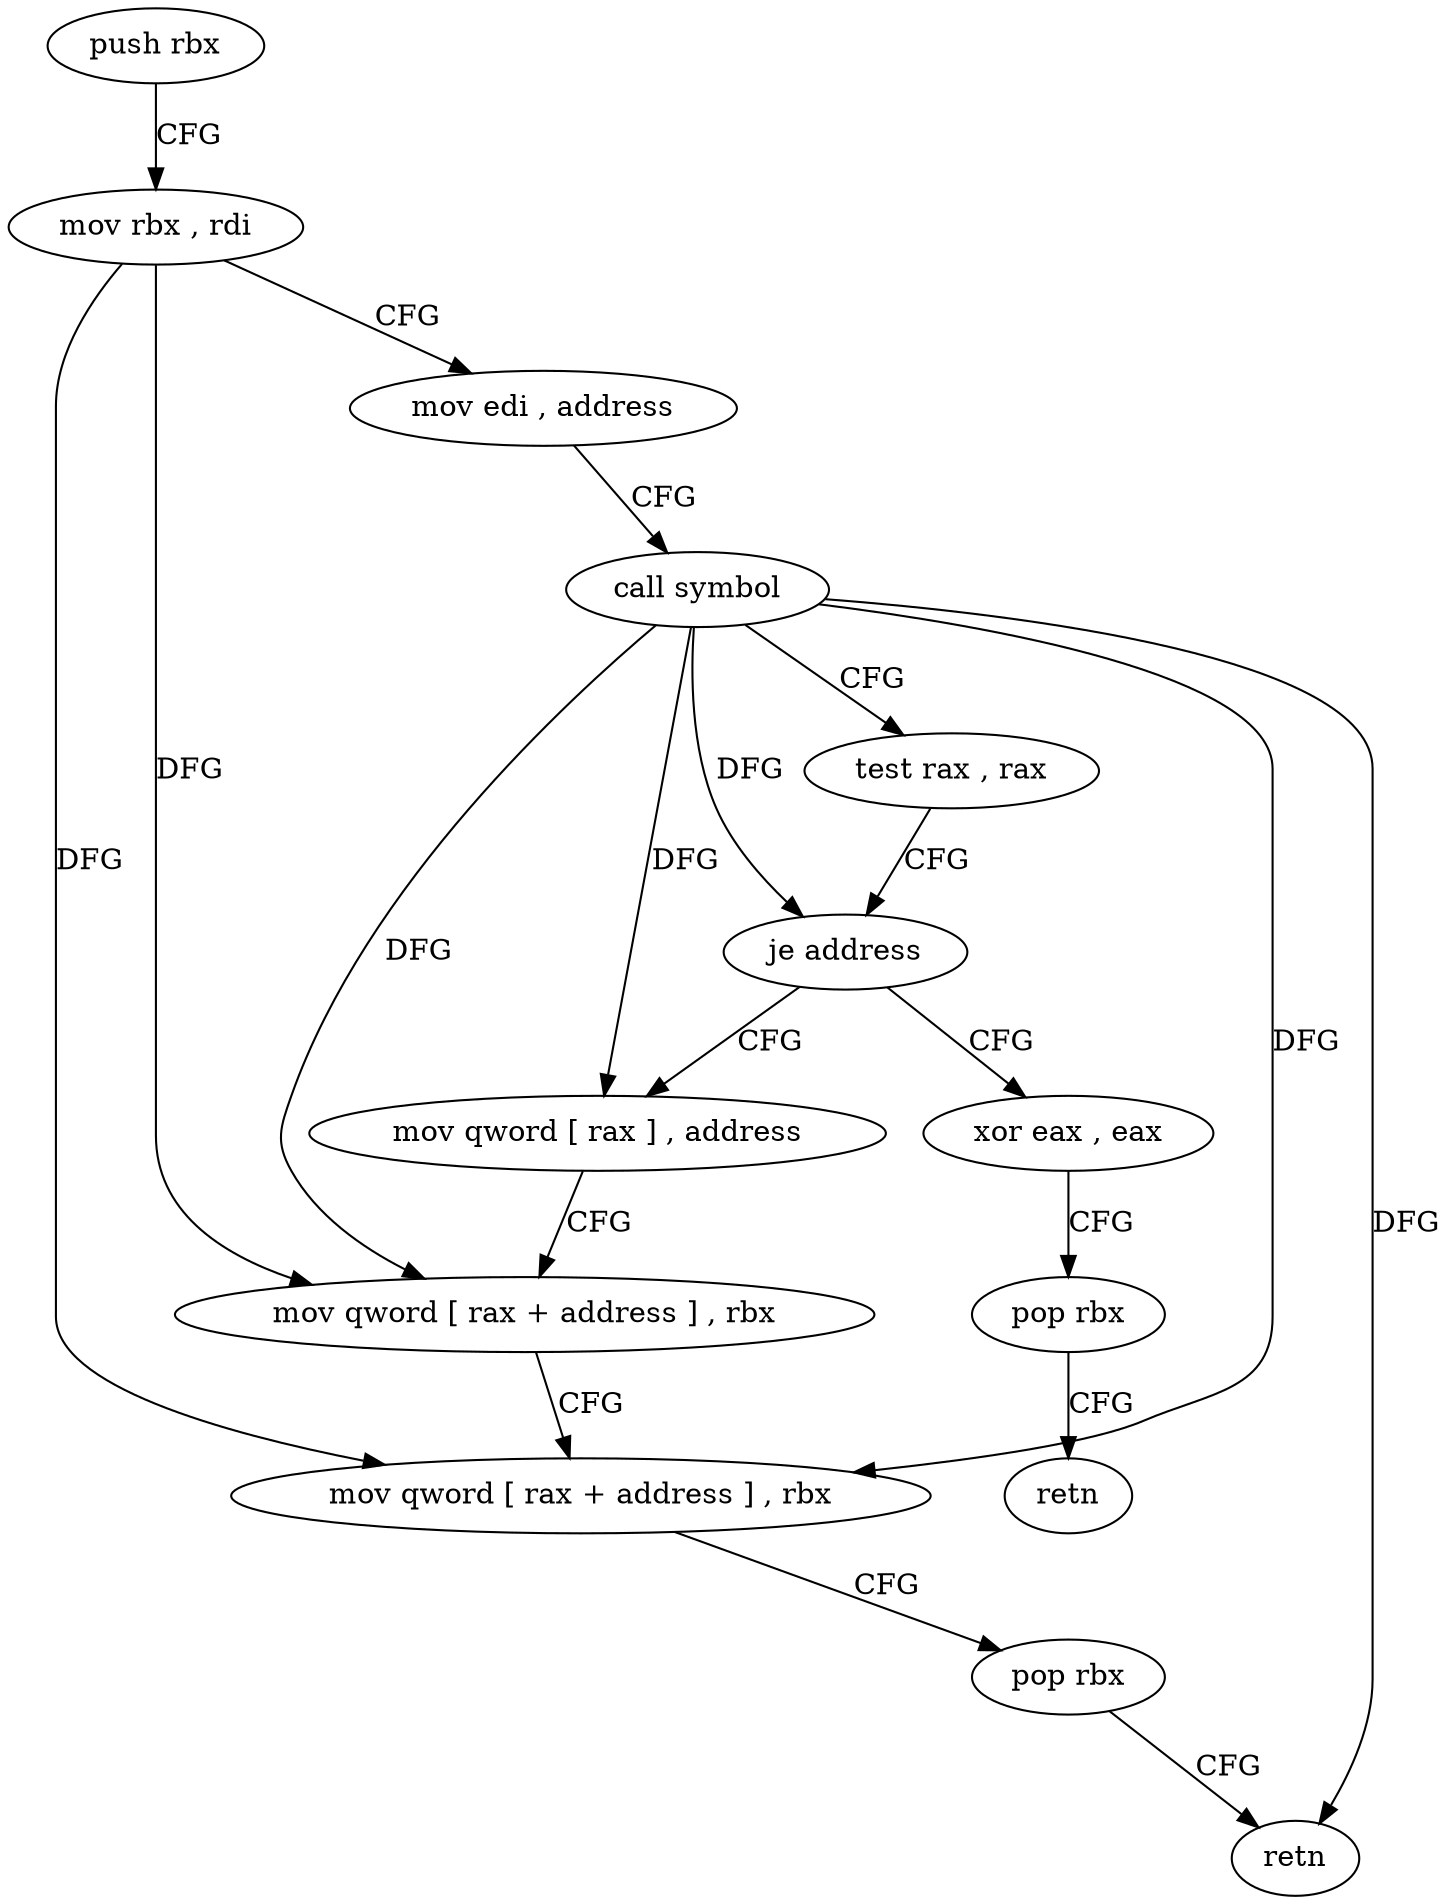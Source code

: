 digraph "func" {
"4207888" [label = "push rbx" ]
"4207889" [label = "mov rbx , rdi" ]
"4207892" [label = "mov edi , address" ]
"4207897" [label = "call symbol" ]
"4207902" [label = "test rax , rax" ]
"4207905" [label = "je address" ]
"4207924" [label = "xor eax , eax" ]
"4207907" [label = "mov qword [ rax ] , address" ]
"4207926" [label = "pop rbx" ]
"4207927" [label = "retn" ]
"4207914" [label = "mov qword [ rax + address ] , rbx" ]
"4207918" [label = "mov qword [ rax + address ] , rbx" ]
"4207922" [label = "pop rbx" ]
"4207923" [label = "retn" ]
"4207888" -> "4207889" [ label = "CFG" ]
"4207889" -> "4207892" [ label = "CFG" ]
"4207889" -> "4207914" [ label = "DFG" ]
"4207889" -> "4207918" [ label = "DFG" ]
"4207892" -> "4207897" [ label = "CFG" ]
"4207897" -> "4207902" [ label = "CFG" ]
"4207897" -> "4207905" [ label = "DFG" ]
"4207897" -> "4207907" [ label = "DFG" ]
"4207897" -> "4207914" [ label = "DFG" ]
"4207897" -> "4207918" [ label = "DFG" ]
"4207897" -> "4207923" [ label = "DFG" ]
"4207902" -> "4207905" [ label = "CFG" ]
"4207905" -> "4207924" [ label = "CFG" ]
"4207905" -> "4207907" [ label = "CFG" ]
"4207924" -> "4207926" [ label = "CFG" ]
"4207907" -> "4207914" [ label = "CFG" ]
"4207926" -> "4207927" [ label = "CFG" ]
"4207914" -> "4207918" [ label = "CFG" ]
"4207918" -> "4207922" [ label = "CFG" ]
"4207922" -> "4207923" [ label = "CFG" ]
}
